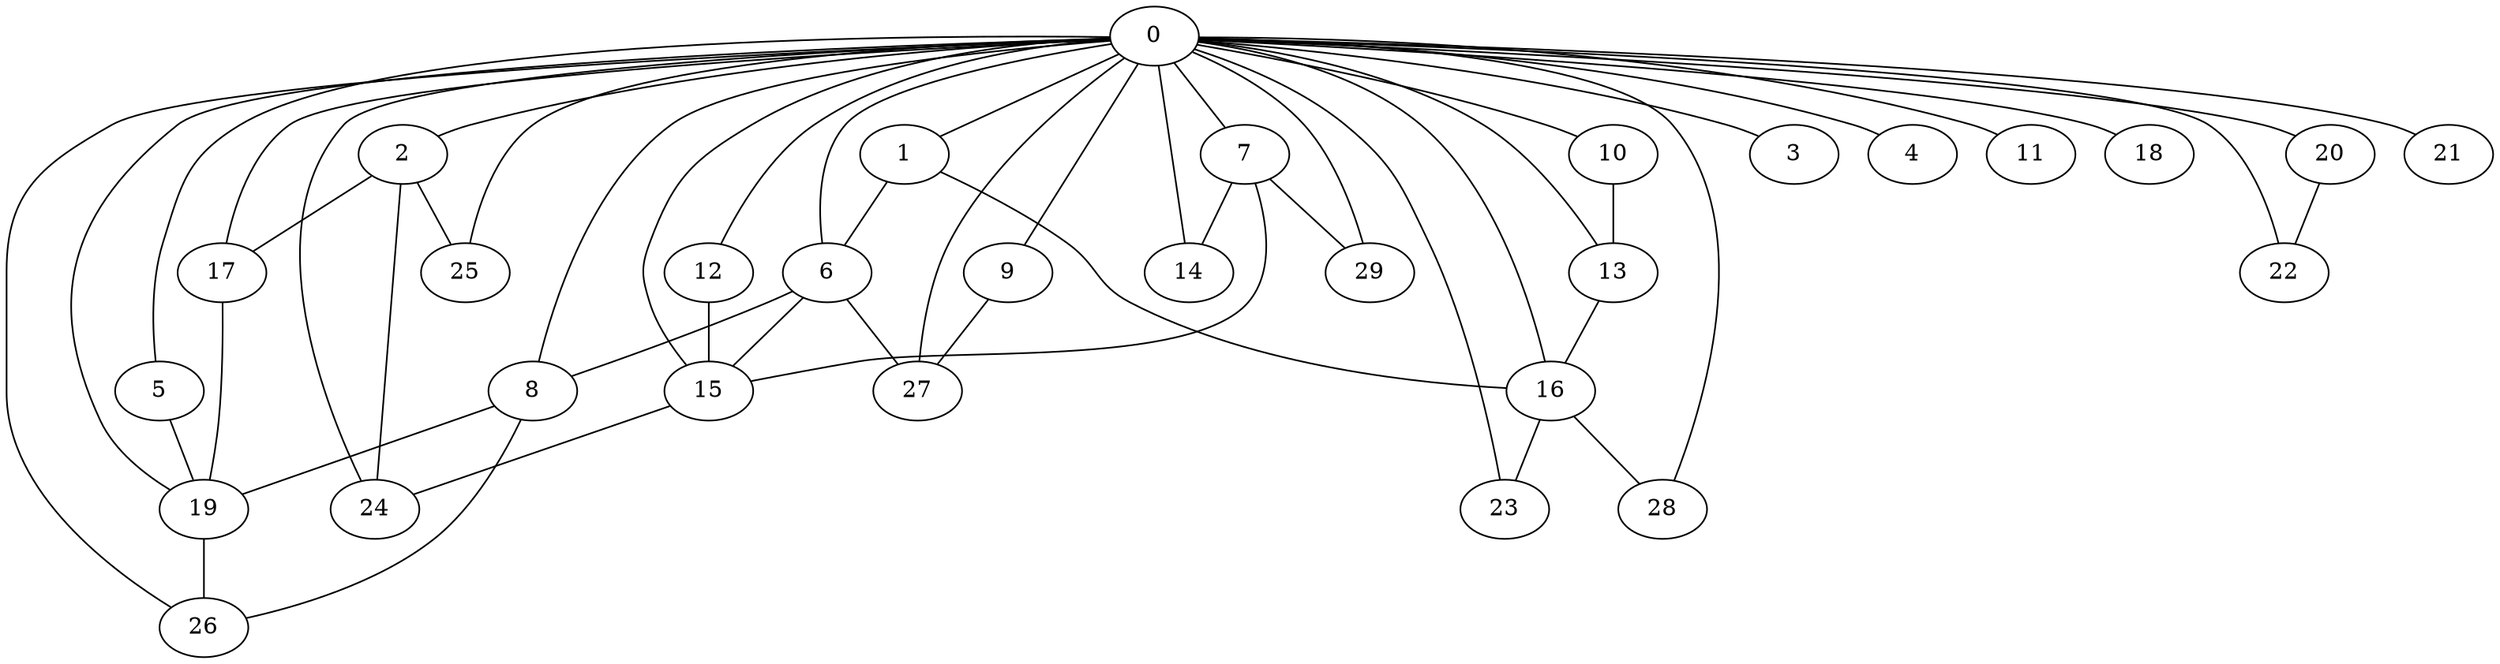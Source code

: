 
graph graphname {
    0 -- 1
0 -- 2
0 -- 3
0 -- 4
0 -- 5
0 -- 6
0 -- 7
0 -- 8
0 -- 9
0 -- 10
0 -- 11
0 -- 12
0 -- 13
0 -- 14
0 -- 15
0 -- 16
0 -- 17
0 -- 18
0 -- 19
0 -- 20
0 -- 21
0 -- 22
0 -- 23
0 -- 24
0 -- 25
0 -- 26
0 -- 27
0 -- 28
0 -- 29
1 -- 6
1 -- 16
2 -- 24
2 -- 17
2 -- 25
5 -- 19
6 -- 15
6 -- 8
6 -- 27
7 -- 29
7 -- 15
7 -- 14
8 -- 19
8 -- 26
9 -- 27
10 -- 13
12 -- 15
13 -- 16
15 -- 24
16 -- 23
16 -- 28
17 -- 19
19 -- 26
20 -- 22

}
